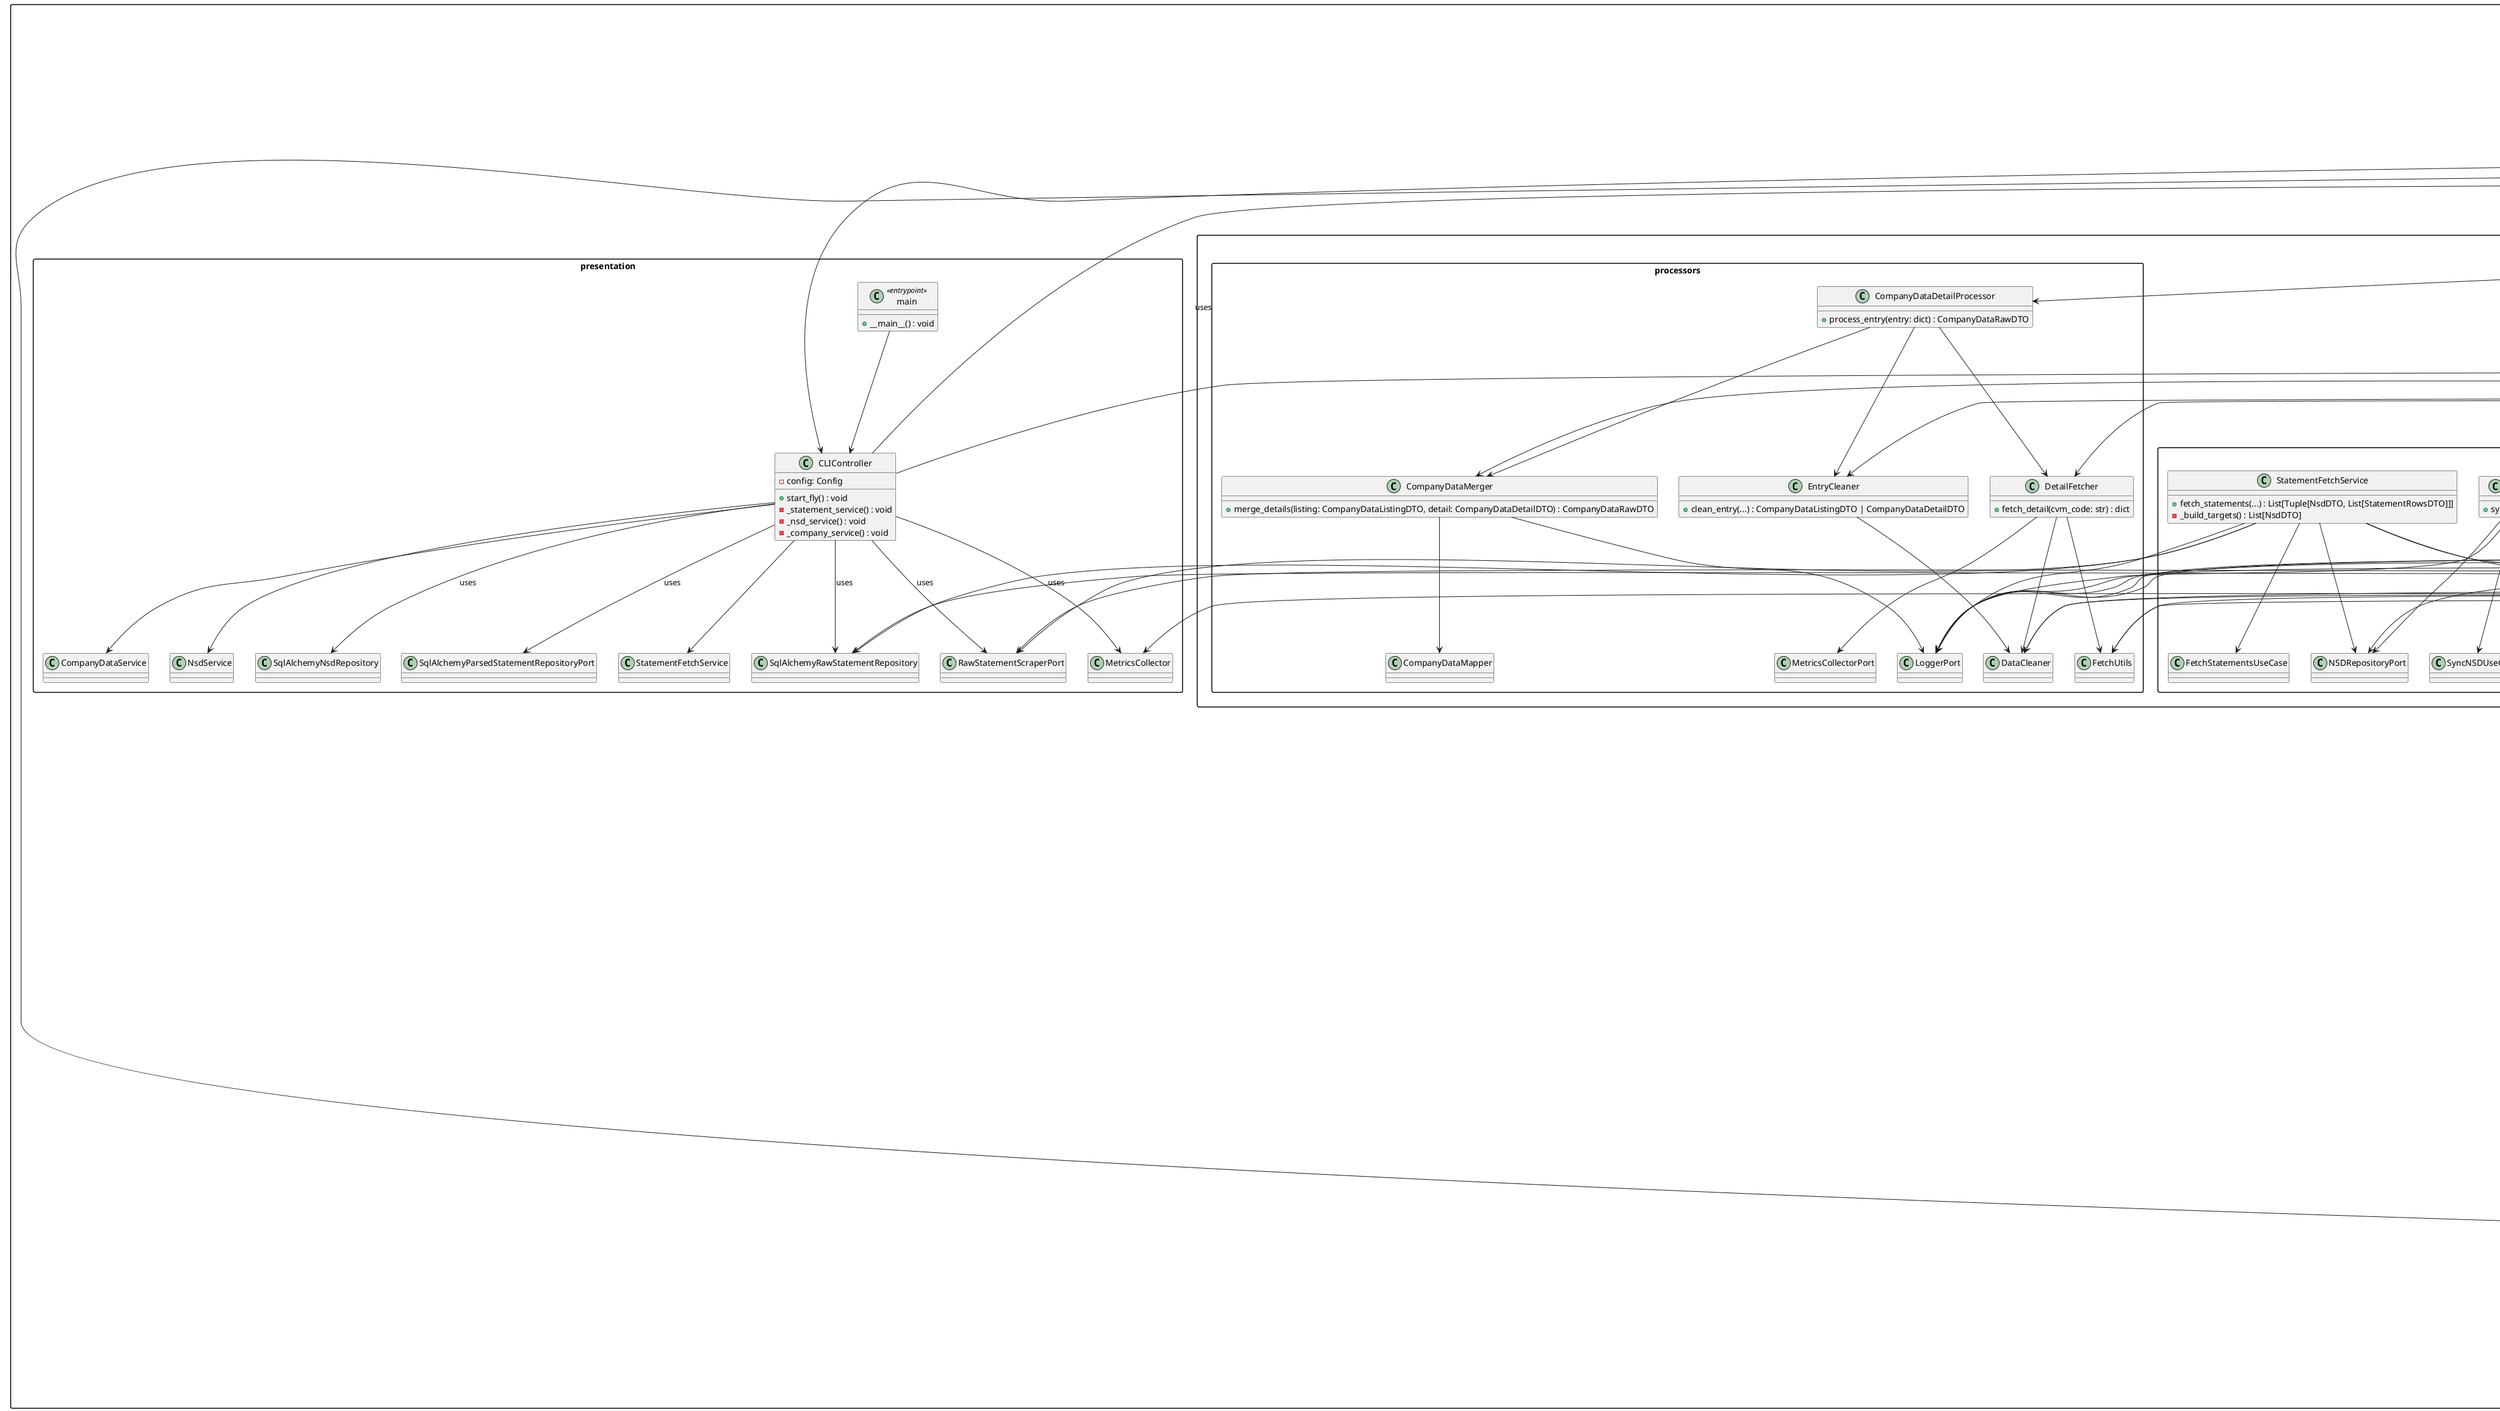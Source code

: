 @startuml
skinparam packageStyle rectangle

package "fly" {
    package "fly.presentation" {
        class main <<entrypoint>> {
            +__main__() : void
            }
            main --> fly.presentation.CLIController

        class CLIController {
            -config: Config
            +start_fly() : void
            -_statement_service() : void
            -_nsd_service() : void
            -_company_service() : void
            }
            CLIController --> fly.infrastructure.config.Config
            CLIController --> CompanyDataService
            CLIController --> NsdService
            CLIController --> fly.infrastructure.repositories.SqlAlchemyCompanyDataRepository : uses
            CLIController --> SqlAlchemyNsdRepository : uses
            CLIController --> SqlAlchemyRawStatementRepository : uses
            CLIController --> SqlAlchemyParsedStatementRepositoryPort : uses
            CLIController --> RawStatementScraperPort : uses
            CLIController --> MetricsCollector : uses
            CLIController --> StatementFetchService
        }
    package "fly.application" {
        package "fly.application.processors" {
            class EntryCleaner {
                +clean_entry(...) : CompanyDataListingDTO | CompanyDataDetailDTO
                }

            class DetailFetcher {
                +fetch_detail(cvm_code: str) : dict
                }

            class CompanyDataMerger {
                +merge_details(listing: CompanyDataListingDTO, detail: CompanyDataDetailDTO) : CompanyDataRawDTO
                }

            class CompanyDataDetailProcessor {
                +process_entry(entry: dict) : CompanyDataRawDTO
                }
                CompanyDataDetailProcessor --> EntryCleaner
                CompanyDataDetailProcessor --> DetailFetcher
                CompanyDataDetailProcessor --> CompanyDataMerger
                EntryCleaner --> DataCleaner
                DetailFetcher --> FetchUtils
                DetailFetcher --> MetricsCollectorPort
                DetailFetcher --> DataCleaner
                CompanyDataMerger --> CompanyDataMapper
                CompanyDataMerger --> LoggerPort
            }

        package "fly.application.services" {
            class CompanyDataService {
                +__init__(config: Config, logger: LoggerPort, repository: SqlAlchemyCompanyDataRepositoryPort, scraper: CompanyDataScraperPort)
                +sync_companies() : SyncCompanyDataResultDTO
                }
                CompanyDataService --> SyncCompanyDataUseCase
                CompanyDataService --> LoggerPort
                CompanyDataService --> SqlAlchemyCompanyDataRepositoryPort
                CompanyDataService --> CompanyDataScraperPort
                CompanyDataService --> Config
                CompanyDataService --> SyncCompanyDataResultDTO

            class CompanyDataMapper {
                +merge_company_dtos(listing: CompanyDataListingDTO, detail: CompanyDataDetailDTO) : CompanyDataRawDTO
                }
                CompanyDataMapper --> DataCleanerPort
                CompanyDataMapper --> CompanyDataListingDTO
                CompanyDataMapper --> CompanyDataDetailDTO
                CompanyDataMapper --> CompanyDataRawDTO
            class NsdService {
                +sync_nsd() : void
                }
                NsdService --> SyncNSDUseCase
                NsdService --> LoggerPort
                NsdService --> NSDRepositoryPort
                NsdService --> NSDSourcePort

            class StatementFetchService {
                +fetch_statements(...) : List[Tuple[NsdDTO, List[StatementRowsDTO]]]
                -_build_targets() : List[NsdDTO]
                }
                StatementFetchService --> FetchStatementsUseCase
                StatementFetchService --> LoggerPort
                StatementFetchService --> RawStatementScraperPort
                StatementFetchService --> ParsedStatementRepositoryPort
                StatementFetchService --> SqlAlchemyCompanyDataRepositoryPort
                StatementFetchService --> NSDRepositoryPort
                StatementFetchService --> SqlAlchemyRawStatementRepository
            }
        }
        package "fly.application.usecases" {
            class SyncCompanyDataUseCase {
                +synchronize_companies() : SyncCompanyDataResultDTO
                -_save_batch(buffer: List[CompanyDataRawDTO]) : void
                }
                SyncCompanyDataUseCase --> LoggerPort
                SyncCompanyDataUseCase --> SqlAlchemyCompanyDataRepositoryPort
                SyncCompanyDataUseCase --> CompanyDataScraperPort
                SyncCompanyDataUseCase --> SyncCompanyDataResultDTO
                SyncCompanyDataUseCase --> CompanyDataDTO
                SyncCompanyDataUseCase --> CompanyDataRawDTO
            class SyncNSDUseCase {
                +synchronize_nsd() : void
                -_save_batch(buffer: list[NsdDTO]) : void
                }
                SyncNSDUseCase --> LoggerPort
                SyncNSDUseCase --> NSDRepositoryPort
                SyncNSDUseCase --> NSDSourcePort
                SyncNSDUseCase --> NsdDTO
            class FetchStatementsUseCase {
                +fetch_statement_rows(...) : List[Tuple[NsdDTO, List[StatementRowsDTO]]]
                +fetch_all(...) : List[Tuple[NsdDTO, List[StatementRowsDTO]]]
                }
                FetchStatementsUseCase --> LoggerPort
                FetchStatementsUseCase --> RawStatementScraperPort
                FetchStatementsUseCase --> ParsedStatementRepositoryPort
                FetchStatementsUseCase --> SqlAlchemyRawStatementRepository
                FetchStatementsUseCase --> Config
                FetchStatementsUseCase --> WorkerPool
                FetchStatementsUseCase --> ByteFormatter
                FetchStatementsUseCase --> SaveStrategy
            }
    package "fly.domain" {
        package "fly.domain.ports" {
            interface BaseScraperPort<T> {
                +fetch_all(...) : ExecutionResultDTO<T>
                +metrics_collector : MetricsCollectorPort
                }
            interface CompanyDataScraperPort {
                }
                CompanyDataScraperPort --|> BaseScraperPort
            interface NSDSourcePort {
                +fetch_all(...) : ExecutionResultDTO<NsdDTO>
                }
                interface WorkerPoolPort
                interface LoggerPort
                interface MetricsCollectorPort
                interface NSDRepositoryPort

            interface LoggerPort {
                -message: str
                -level: str
                -progress: dict
                -extra: dict
                -worker_id : str
                }

            interface SqlAlchemyRepositoryBasePort<T> {
                +save_all(items: List<T>) : void
                +get_all() : List<T>
                +has_item(identifier: str) : bool
                +get_by_id(id: str) : T
                }

            interface SqlAlchemyCompanyDataRepositoryPort
                SqlAlchemyCompanyDataRepositoryPort --|> SqlAlchemyRepositoryBasePort        

            interface NSDRepositoryPort {
                }
                NSDRepositoryPort --|> SqlAlchemyRepositoryBasePort

            interface StatementsRepositoryPort {
                }
                StatementsRepositoryPort --|> SqlAlchemyRepositoryBasePort

            interface MetricsCollectorPort {
                +record_network_bytes(...) : void
                +record_processing_bytes(...) : void
                +get_metrics(...) : MetricsDTO
                }
            interface DataCleanerPort {
                +clean_text(text: str, words_to_remove: Optional[List[str]]) : str
                +clean_number(text: str) : float
                +clean_date(text: str) : datetime
                +clean_dict_fields(entry: dict, text_keys: List[str], date_keys: List[str], number_keys: Optional[List[str]]) : dict
                }
            interface WorkerPoolPort {
                +run(tasks: Iterable[Tuple[int, Any]], processor: Callable[[WorkerTaskDTO], R], logger: LoggerPort, on_result: Callable[[R], None], post_callback: Callable[[List[R]], None]) : ExecutionResultDTO
                }
                WorkerPoolPort --> ExecutionResultDTO
                WorkerPoolPort --> LoggerPort
                WorkerPoolPort --> WorkerTaskDTO
            interface ParsedStatementRepositoryPort {
                +get_existing_by_column(column_name: str) : Set[Any]
                +save_all(items: List[StatementRowsDTO]) : void
                }
            interface SqlAlchemyRawStatementRepository {
                +save_all(items: List[StatementRowsDTO]) : void
                }
            interface RawStatementScraperPort {
                +fetch(task: WorkerTaskDTO) : dict
                }
                RawStatementScraperPort --> WorkerTaskDTO

        package "fly.domain.dto" {
            class CompanyDataListingDTO {
                +cvm_code: str
                +issuing_company: str
                +company_name: str
                +trading_name: str
                +cnpj: str
                +market_indicator: str
                +type_bdr: str
                +listing_date: datetime
                +status: str
                +segment: str
                +segment_eng: str
                +company_type: str
                +market: str
                +from_dict() : CompanyDataListingDTO
                }
            class CompanyDataDetailDTO {
                issuing_company: str
                company_name: str
                trading_name: str
                cnpj: str
                industry_classification: str
                industry_classification_eng: str
                activity: str
                website: str
                has_quotation: bool
                status: str
                market_indicator: str
                market: str
                institution_common: str
                institution_preferred: str
                code: str
                cvm_code: str
                last_date: datetime
                other_codes: CodeDTO
                has_emissions: bool
                has_bdr: bool
                type_bdr: str
                company_category: str
                date_quotation: datetime
                listing_segment: str
                registrar: str
                +from_dict() : CompanyDataDetailDTO
                }
                CompanyDataDetailDTO --> CodeDTO
                CompanyDataRawDTO --> CodeDTO
            class CodeDTO {
                +code: str
                +isin: str
                }
            class CompanyDataDTO {
                +cvm_code: str
                +issuing_company: str
                +trading_name: str
                +company_name: str
                +cnpj: str
                +ticker_codes: str
                +isin_codes: str
                +other_codes: str
                +industry_sector: str
                +industry_subsector: str
                +industry_segment: str
                +industry_classification: str
                +industry_classification_eng: str
                +activity: str
                +company_segment: str
                +company_segment_eng: str
                +company_category: str
                +company_type: str
                +listing_segment: str
                +registrar: str
                +website: str
                +institution_common: str
                +institution_preferred: str
                +market: str
                +status: str
                +market_indicator: str
                +code: str
                +has_bdr: bool
                +type_bdr: str
                +has_quotation: bool
                +has_emissions: bool
                +date_quotation: datetime
                +last_date: datetime
                +listing_date: datetime
                +from_dict(raw: dict) : CompanyDataDTO
                +from_raw(raw: CompanyDataRawDTO) : CompanyDataDTO
                }
                CompanyDataDTO --> CompanyDataRawDTO

            class CompanyDataRawDTO {
                -cvm_code: str
                -issuing_company: str
                -trading_name: str
                -company_name: str
                -cnpj: str
                -ticker_codes: list
                -isin_codes: str
                -other_codes: list
                -industry_sector: str
                -industry_subsector: str
                -industry_segment: str
                -industry_classification: str
                -industry_classification_eng: str
                -activity: str
                -company_segment: str
                -company_segment_eng: str
                -company_category: str
                -company_type: str
                -listing_segment: str
                -registrar: str
                -website: str
                -institution_common: str
                -institution_preferred: str
                -market: str
                -status: str
                -market_indicator: str
                -code: str
                -has_bdr: bool
                -type_bdr: str
                -has_quotation: bool
                -has_emissions: bool
                -date_quotation: datetime
                -last_date: datetime
                -listing_date: datetime
                }
                ExecutionResultDTO --> CompanyDataRawDTO

            class NsdDTO {
                +nsd: int
                +company_name: str
                +quarter: datetime
                +version: str
                +nsd_type: str
                +dri: str
                +auditor: str
                +responsible_auditor: str
                +protocol: str
                +sent_date: datetime
                +reason: str
                +from_dict(raw: dict) : NsdDTO
                }
            class MetricsDTO {
                elapsed_time: float
                network_bytes: int = 0
                processing_bytes: int = 0
                failures: int = 0
                }
            class WorkerDTO {
                +index: int
                +data: Any
                +worker_id: str
                }
            class ExecutionResultDTO<R> {
                +items: List<R>
                +metrics: MetricsDTO
                }
                ExecutionResultDTO --> MetricsDTO
            class PageResultDTO {
                +items: List[Dict]
                +total_pages: int
                +bytes_downloaded: int
                }
                CompanyDataScraper --> PageResultDTO
            class SyncCompanyDataResultDTO {
                +processed_count: int
                +skipped_count: int
                +bytes_downloaded: int
                +elapsed_time: float
                +warnings: Optional[List[str]]
                }
            }
            }
        }
    package "fly.infrastructure" {
        package "fly.infrastructure.scrapers" {
            class CompanyDataScraper {
                +fetch_all(...) : ExecutionResultDTO
                -_fetch_companies_list(...) : ExecutionResultDTO
                -_fetch_companies_details(...) : ExecutionResultDTO
                -_fetch_page(page_number: int) : PageResultDTO
                -_encode_payload(payload: dict) : str
                }
                CompanyDataScraper --|> CompanyDataScraperPort
                CompanyDataScraper --> ExecutionResultDTO
                CompanyDataScraper --> WorkerPoolPort
                CompanyDataScraper --> LoggerPort
                CompanyDataScraper --> MetricsCollectorPort
                CompanyDataScraper --> CompanyDataMapper
                CompanyDataScraper --> SaveStrategy
                CompanyDataScraper --> ByteFormatter
                CompanyDataScraper --> DetailFetcher
                CompanyDataScraper --> EntryCleaner
                CompanyDataScraper --> CompanyDataMerger
                CompanyDataScraper --> CompanyDataDetailProcessor
                CompanyDataScraper --> FetchUtils

            class NsdScraper {
                +fetch_all(...) : ExecutionResultDTO<NsdDTO>
                -_parse_html(nsd: int, html: str) : dict
                -_find_last_existing_nsd(start: int) : int
                -_try_nsd(nsd: int) : dict
                -_find_next_probable_nsd(start: int) : int
                +metrics_collector : MetricsCollectorPort
                }
                NsdScraper --|> NSDSourcePort
                NsdScraper --> Config
                NsdScraper --> LoggerPort
                NsdScraper --> DataCleaner
                NsdScraper --> WorkerPoolPort
                NsdScraper --> MetricsCollectorPort
                NsdScraper --> NSDRepositoryPort
                NsdScraper --> FetchUtils
                NsdScraper --> NsdDTO
                NsdScraper --> ExecutionResultDTO

            class RawStatementScraperPort {
                session : Session
                endpoint : str
                id_generator : IdGenerator
                metrics_collector() : MetricsCollectorPort
                -_parse_statement_page() : list
                -_extract_hash() : str
                -_build_urls() : list
                +fetch() : dict
                }
                RawStatementScraperPort --> IdGenerator
                RawStatementScraperPort --> MetricsCollector
                RawStatementScraperPort --|> RawStatementScraperPort
                }
            }
        package "fly.infrastructure.config" {
            class DatabaseConfig {
                -data_dir: Path
                -db_filename: str
                -tables: str
                -connection_string: str
                +load_database_config() : DatabaseConfig
                }

            class PathConfig {
                -temp_dir : Path
                -log_dir : Path
                -data_dir : Path
                -root_dir : Path
                +load_paths() : PathConfig
                }

            class ExchangeApiConfig{
                -language : str
                -company_endpoint : str
                -nsd_endpoint : str
                +load_exchange_api_config() : ExchangeApiConfig
                }

            class ScrapingConfig{
                -user_agents : List
                -referers : List
                -languages : List
                -test_internet : str
                -timeout: int
                -max_attempts : int
                +load_scraping_config() : ScrapingConfig
                }

            class LoggingConfig{
                -log_dir: Path
                -log_file_name: str
                -level: str
                +load_logging_config() : LoggingConfig
                }

                class GlobalSettingsConfig{
                -app_name: str
                -wait: int
                -threshold: int
                -max_linear_holes: int
                -max_workers: int
                -batch_size: int
                -queue_size: int

                +load_logging_config() : GlobalSettingsConfig
                }

            class DomainConfig{
                -words_to_remove: list
                -statements_types: list
                +load_domain_config() : DomainConfig
                }

            class StatementsConfig{
                -statement_items: list
                -capital_items: list
                -url_df: str
                -url_capital: str
                +load_statements_config() : StatementsConfig
                }

            class Config {
                -paths : PathConfig
                -database : DatabaseConfig
                -exchange : ExchangeApiConfig
                -scraping : ScrapingConfig
                -logging : LoggingConfig
                -global_settings : GlobalSettingsConfig
                -domain : DomainConfig
                -statements : StatementsConfig
                }
                Config --> fly.infrastructure.config.DatabaseConfig
                Config --> fly.infrastructure.config.PathConfig
                Config --> fly.infrastructure.config.ExchangeApiConfig
                Config --> fly.infrastructure.config.ScrapingConfig
                Config --> fly.infrastructure.config.LoggingConfig
                Config --> fly.infrastructure.config.GlobalSettingsConfig
                Config --> fly.infrastructure.config.DomainConfig
                Config --> fly.infrastructure.config.StatementsConfig
            }
        package "fly.infrastructure.factories" {
            class DataCleanerFactory <<factory>> {
                +create_data_cleaner(config: Config, logger: LoggerPort) : DataCleaner
                }
                DataCleanerFactory --> DataCleaner : create_data_cleaner()
                DataCleanerFactory --> Config : uses
                DataCleanerFactory --> LoggerPort : uses
            }
        package "fly.infrastructure.helpers" {
            class DataCleaner {
                +clean_text(...) : str
                +clean_number(...) : float
                +clean_date(...) : datetime
                +clean_dict_fields(...) : dict
                }
                DataCleaner --> fly.infrastructure.config.Config
                DataCleaner --|> DataCleanerPort

            class MetricsCollector {
                +self._network_bytes(...) : void
                +self._processing_bytes(...) : void
                +get_metrics(...) : MetricsDTO
                }
                MetricsCollector --> fly.presentation.CLIController
                MetricsCollector --|> MetricsCollectorPort
                MetricsCollector --> MetricsDTO

            class WorkerPool {
                +__init__(config: Config, metrics_collector: MetricsCollectorPort, max_workers: int)
                +run(tasks: Iterable[Tuple[int, Any]], processor: Callable[[WorkerTaskDTO], R], logger: LoggerPort, on_result: Callable[[R], None], post_callback: Callable[[List[R]], None]) : ExecutionResultDTO
                }
                WorkerPool --|> WorkerPoolPort
                WorkerPool --> LoggerPort
                WorkerPool --> Config
                WorkerPool --> MetricsCollectorPort
                WorkerPool --> ExecutionResultDTO
                WorkerPool --> WorkerTaskDTO
                WorkerPool --> ByteFormatter
            class ByteFormatter {
                +format_bytes(bytes_amount: int) : str
                }
            class FetchUtils {
                +__init__(config: Config, logger: LoggerPort)
                +header_random() : dict
                +create_scraper(insecure: bool) : Session
                -create_scraper_old(insecure: bool) : Session
                -test_internet(url: str, timeout: int) : bool
                +fetch_with_retry(scraper: Session, url: str, ...) : (Response, Session)
                }
                FetchUtils --> Config
                FetchUtils --> LoggerPort
                FetchUtils --> TimeUtils
                FetchUtils --> IdGenerator
            class TimeUtils {
                +__init__(config: Config)
                +sleep_dynamic(wait: float, cpu_interval: float, multiplier: int) : void
                }
                TimeUtils --> fly.infrastructure.config.Config
            class SaveStrategy<T> {
                +handle(item: Iterable<T>, remaining: int) : void
                +flush() : void
                +finalize() : void
                }
                SaveStrategy --> fly.infrastructure.config.Config : uses

            }

        package "fly.infrastructure.logging" {
            class Logger {
                -config : fly.infrastructure.config.Config
                -logger_name : str
                -progress_formatter : ProgressFormatter
                -context_tracker : ContextTracker
                -id_generator : IdGenerator
                -_logger : LoggerAdapter
                +log(...) : void
                -_setup_logger(level: str) : LoggerAdapter
                }
                Logger --|> domain.LoggerPort
                Logger --> fly.infrastructure.config.Config
                Logger --> ContextTracker
                Logger --> ProgressFormatter
                Logger --> IdGenerator
                Logger --> LoggerAdapter

            class ContextTracker {
                +get_context() : str
                }

            class ProgressFormatter {
                +format(progress: dict) : str
                }

            class IdGenerator {
                +create_id(size: int = 0, string_id: str = None) : str
                }

            class MergedLoggerAdapter {
                -msg: str
                -kwargs: dict
                +process() : tuple[str, dict]
                }

            class SafeFormatter {
                -record: LogRecord
                +format() : str
                }
                MergedLoggerAdapter --|> logging.LoggerAdapter
                SafeFormatter --|> logging.Formatter

            }

        package "fly.infrastructure.models" {
            abstract class BaseModel {
                <<ORM base>>
                }

            class CompanyDataModel {
                +from_dto(dto: CompanyDataRawDTO | CompanyDataDTO) : CompanyDataModel
                +to_dto() : CompanyDataDTO
                }
                CompanyDataModel --|> BaseModel
                CompanyDataModel --> CompanyDataDTO : to_dto()
                CompanyDataModel --> CompanyDataRawDTO : to_dto()
                CompanyDataModel <-- CompanyDataDTO : from_dto()
                CompanyDataModel <-- CompanyDataRawDTO : from_dto()
                SqlAlchemyCompanyDataRepository --> CompanyDataModel : uses
            }

        package "fly.infrastructure.repositories" {
            class SqlAlchemyCompanyDataRepository {
                CompanyDataDTO : CompanyDataDTO
                +save_all(items: List[CompanyDataDTO]) : void
                +get_all() : List[CompanyDataDTO]
                +has_item(identifier: str) : bool
                +get_by_id(id: str) : CompanyDataDTO
                +get_all_primary_keys() : Set[str>
                }
                SqlAlchemyCompanyDataRepository --|> SqlAlchemyCompanyDataRepositoryPort
                SqlAlchemyCompanyDataRepository --|> SqlAlchemyRepositoryBase
                SqlAlchemyCompanyDataRepository --> CompanyDataDTO

            class SqlAlchemyNsdRepository {
                +save_all(items: List[NsdDTO]) : void
                +get_all() : List[NsdDTO]
                +has_item(identifier: int) : bool
                +get_by_id(id: int) : NsdDTO
                +get_all_primary_keys() : Set[int]
                }
                SqlAlchemyNsdRepository --|> NSDRepositoryPort
                SqlAlchemyNsdRepository --|> SqlAlchemyRepositoryBase
                SqlAlchemyNsdRepository --> NsdDTO

            class SqlAlchemyRawStatementRepository {
                +save_all(items: List[StatementDTO]) : void
                +get_all() : List[StatementDTO]
                +has_item(identifier: int) : bool
                +get_by_id(id: int) : StatementDTO
                }
                SqlAlchemyRawStatementRepository --|> SqlAlchemyRawStatementRepository
                SqlAlchemyRawStatementRepository --|> SqlAlchemyRepositoryBase
                SqlAlchemyRawStatementRepository --> StatementDTO

            abstract class SqlAlchemyRepositoryBase<T> {
                -config : Config
                -logger : LoggerPort
                -engine
                -Session

                +save_all(items: List<T>) : void
                +get_all() : List<T>
                +has_item(identifier: str) : bool
                +get_by_id(id: str) : T
                }
                SqlAlchemyRepositoryBase --|> domain.ports.SqlAlchemyRepositoryBasePort
                SqlAlchemyRepositoryBase --> fly.infrastructure.config.Config
                SqlAlchemyRepositoryBase --> domain.ports.LoggerPort
                SqlAlchemyRepositoryBase --> fly.infrastructure.models.BaseModel

        }
    }
@enduml